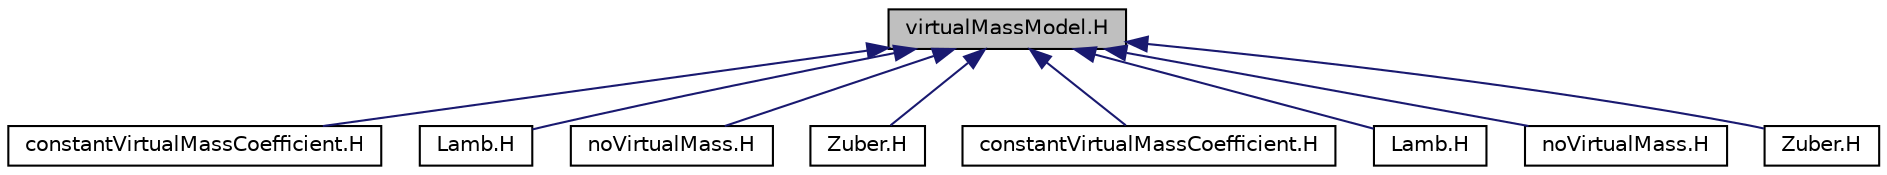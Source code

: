 digraph "virtualMassModel.H"
{
  bgcolor="transparent";
  edge [fontname="Helvetica",fontsize="10",labelfontname="Helvetica",labelfontsize="10"];
  node [fontname="Helvetica",fontsize="10",shape=record];
  Node4 [label="virtualMassModel.H",height=0.2,width=0.4,color="black", fillcolor="grey75", style="filled", fontcolor="black"];
  Node4 -> Node5 [dir="back",color="midnightblue",fontsize="10",style="solid",fontname="Helvetica"];
  Node5 [label="constantVirtualMassCoefficient.H",height=0.2,width=0.4,color="black",URL="$a03282.html"];
  Node4 -> Node6 [dir="back",color="midnightblue",fontsize="10",style="solid",fontname="Helvetica"];
  Node6 [label="Lamb.H",height=0.2,width=0.4,color="black",URL="$a03552.html"];
  Node4 -> Node7 [dir="back",color="midnightblue",fontsize="10",style="solid",fontname="Helvetica"];
  Node7 [label="noVirtualMass.H",height=0.2,width=0.4,color="black",URL="$a03750.html"];
  Node4 -> Node8 [dir="back",color="midnightblue",fontsize="10",style="solid",fontname="Helvetica"];
  Node8 [label="Zuber.H",height=0.2,width=0.4,color="black",URL="$a04158.html"];
  Node4 -> Node9 [dir="back",color="midnightblue",fontsize="10",style="solid",fontname="Helvetica"];
  Node9 [label="constantVirtualMassCoefficient.H",height=0.2,width=0.4,color="black",URL="$a03285.html"];
  Node4 -> Node10 [dir="back",color="midnightblue",fontsize="10",style="solid",fontname="Helvetica"];
  Node10 [label="Lamb.H",height=0.2,width=0.4,color="black",URL="$a03555.html"];
  Node4 -> Node11 [dir="back",color="midnightblue",fontsize="10",style="solid",fontname="Helvetica"];
  Node11 [label="noVirtualMass.H",height=0.2,width=0.4,color="black",URL="$a03753.html"];
  Node4 -> Node12 [dir="back",color="midnightblue",fontsize="10",style="solid",fontname="Helvetica"];
  Node12 [label="Zuber.H",height=0.2,width=0.4,color="black",URL="$a04161.html"];
}
